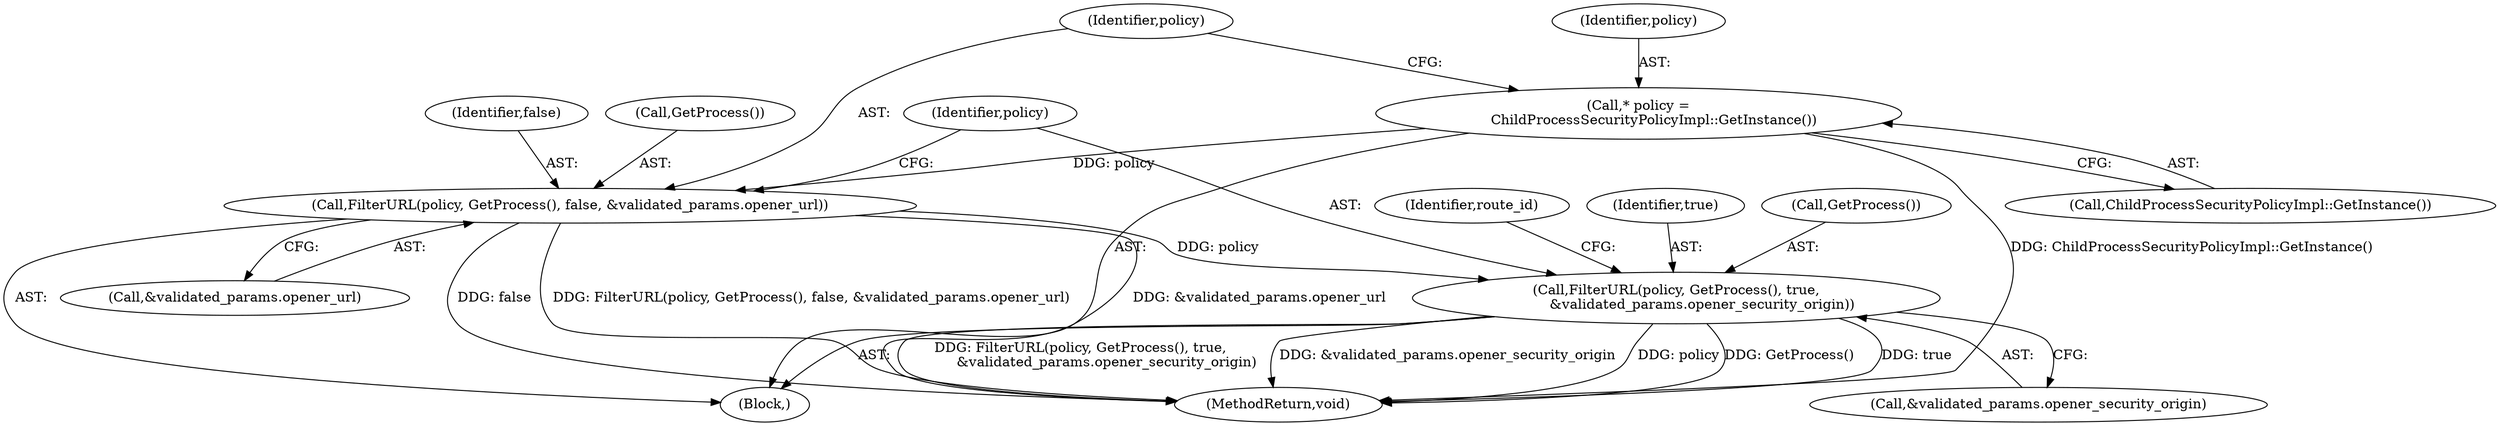 digraph "0_Chrome_7f48b71cb22bb2fc9fcec2013e9eaff55381a43d_0@pointer" {
"1000107" [label="(Call,* policy =\n       ChildProcessSecurityPolicyImpl::GetInstance())"];
"1000110" [label="(Call,FilterURL(policy, GetProcess(), false, &validated_params.opener_url))"];
"1000118" [label="(Call,FilterURL(policy, GetProcess(), true,\n            &validated_params.opener_security_origin))"];
"1000109" [label="(Call,ChildProcessSecurityPolicyImpl::GetInstance())"];
"1000108" [label="(Identifier,policy)"];
"1000119" [label="(Identifier,policy)"];
"1000120" [label="(Call,GetProcess())"];
"1000112" [label="(Call,GetProcess())"];
"1000110" [label="(Call,FilterURL(policy, GetProcess(), false, &validated_params.opener_url))"];
"1000114" [label="(Call,&validated_params.opener_url)"];
"1000127" [label="(Identifier,route_id)"];
"1000121" [label="(Identifier,true)"];
"1000111" [label="(Identifier,policy)"];
"1000130" [label="(MethodReturn,void)"];
"1000104" [label="(Block,)"];
"1000118" [label="(Call,FilterURL(policy, GetProcess(), true,\n            &validated_params.opener_security_origin))"];
"1000113" [label="(Identifier,false)"];
"1000107" [label="(Call,* policy =\n       ChildProcessSecurityPolicyImpl::GetInstance())"];
"1000122" [label="(Call,&validated_params.opener_security_origin)"];
"1000107" -> "1000104"  [label="AST: "];
"1000107" -> "1000109"  [label="CFG: "];
"1000108" -> "1000107"  [label="AST: "];
"1000109" -> "1000107"  [label="AST: "];
"1000111" -> "1000107"  [label="CFG: "];
"1000107" -> "1000130"  [label="DDG: ChildProcessSecurityPolicyImpl::GetInstance()"];
"1000107" -> "1000110"  [label="DDG: policy"];
"1000110" -> "1000104"  [label="AST: "];
"1000110" -> "1000114"  [label="CFG: "];
"1000111" -> "1000110"  [label="AST: "];
"1000112" -> "1000110"  [label="AST: "];
"1000113" -> "1000110"  [label="AST: "];
"1000114" -> "1000110"  [label="AST: "];
"1000119" -> "1000110"  [label="CFG: "];
"1000110" -> "1000130"  [label="DDG: &validated_params.opener_url"];
"1000110" -> "1000130"  [label="DDG: false"];
"1000110" -> "1000130"  [label="DDG: FilterURL(policy, GetProcess(), false, &validated_params.opener_url)"];
"1000110" -> "1000118"  [label="DDG: policy"];
"1000118" -> "1000104"  [label="AST: "];
"1000118" -> "1000122"  [label="CFG: "];
"1000119" -> "1000118"  [label="AST: "];
"1000120" -> "1000118"  [label="AST: "];
"1000121" -> "1000118"  [label="AST: "];
"1000122" -> "1000118"  [label="AST: "];
"1000127" -> "1000118"  [label="CFG: "];
"1000118" -> "1000130"  [label="DDG: true"];
"1000118" -> "1000130"  [label="DDG: FilterURL(policy, GetProcess(), true,\n            &validated_params.opener_security_origin)"];
"1000118" -> "1000130"  [label="DDG: &validated_params.opener_security_origin"];
"1000118" -> "1000130"  [label="DDG: policy"];
"1000118" -> "1000130"  [label="DDG: GetProcess()"];
}
